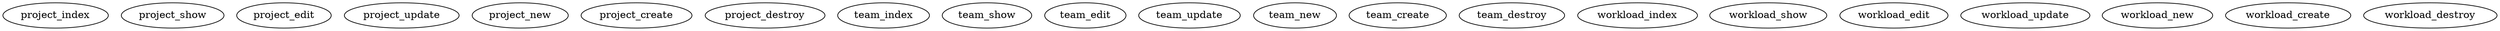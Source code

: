 digraph redmine_taskjuggler_screenflow {
	project_index
	project_show
	project_edit
	project_update
	project_new
	project_create
	project_destroy
	team_index
	team_show
	team_edit
	team_update
	team_new
	team_create
	team_destroy
	workload_index
	workload_show
	workload_edit
	workload_update
	workload_new
	workload_create
	workload_destroy
}